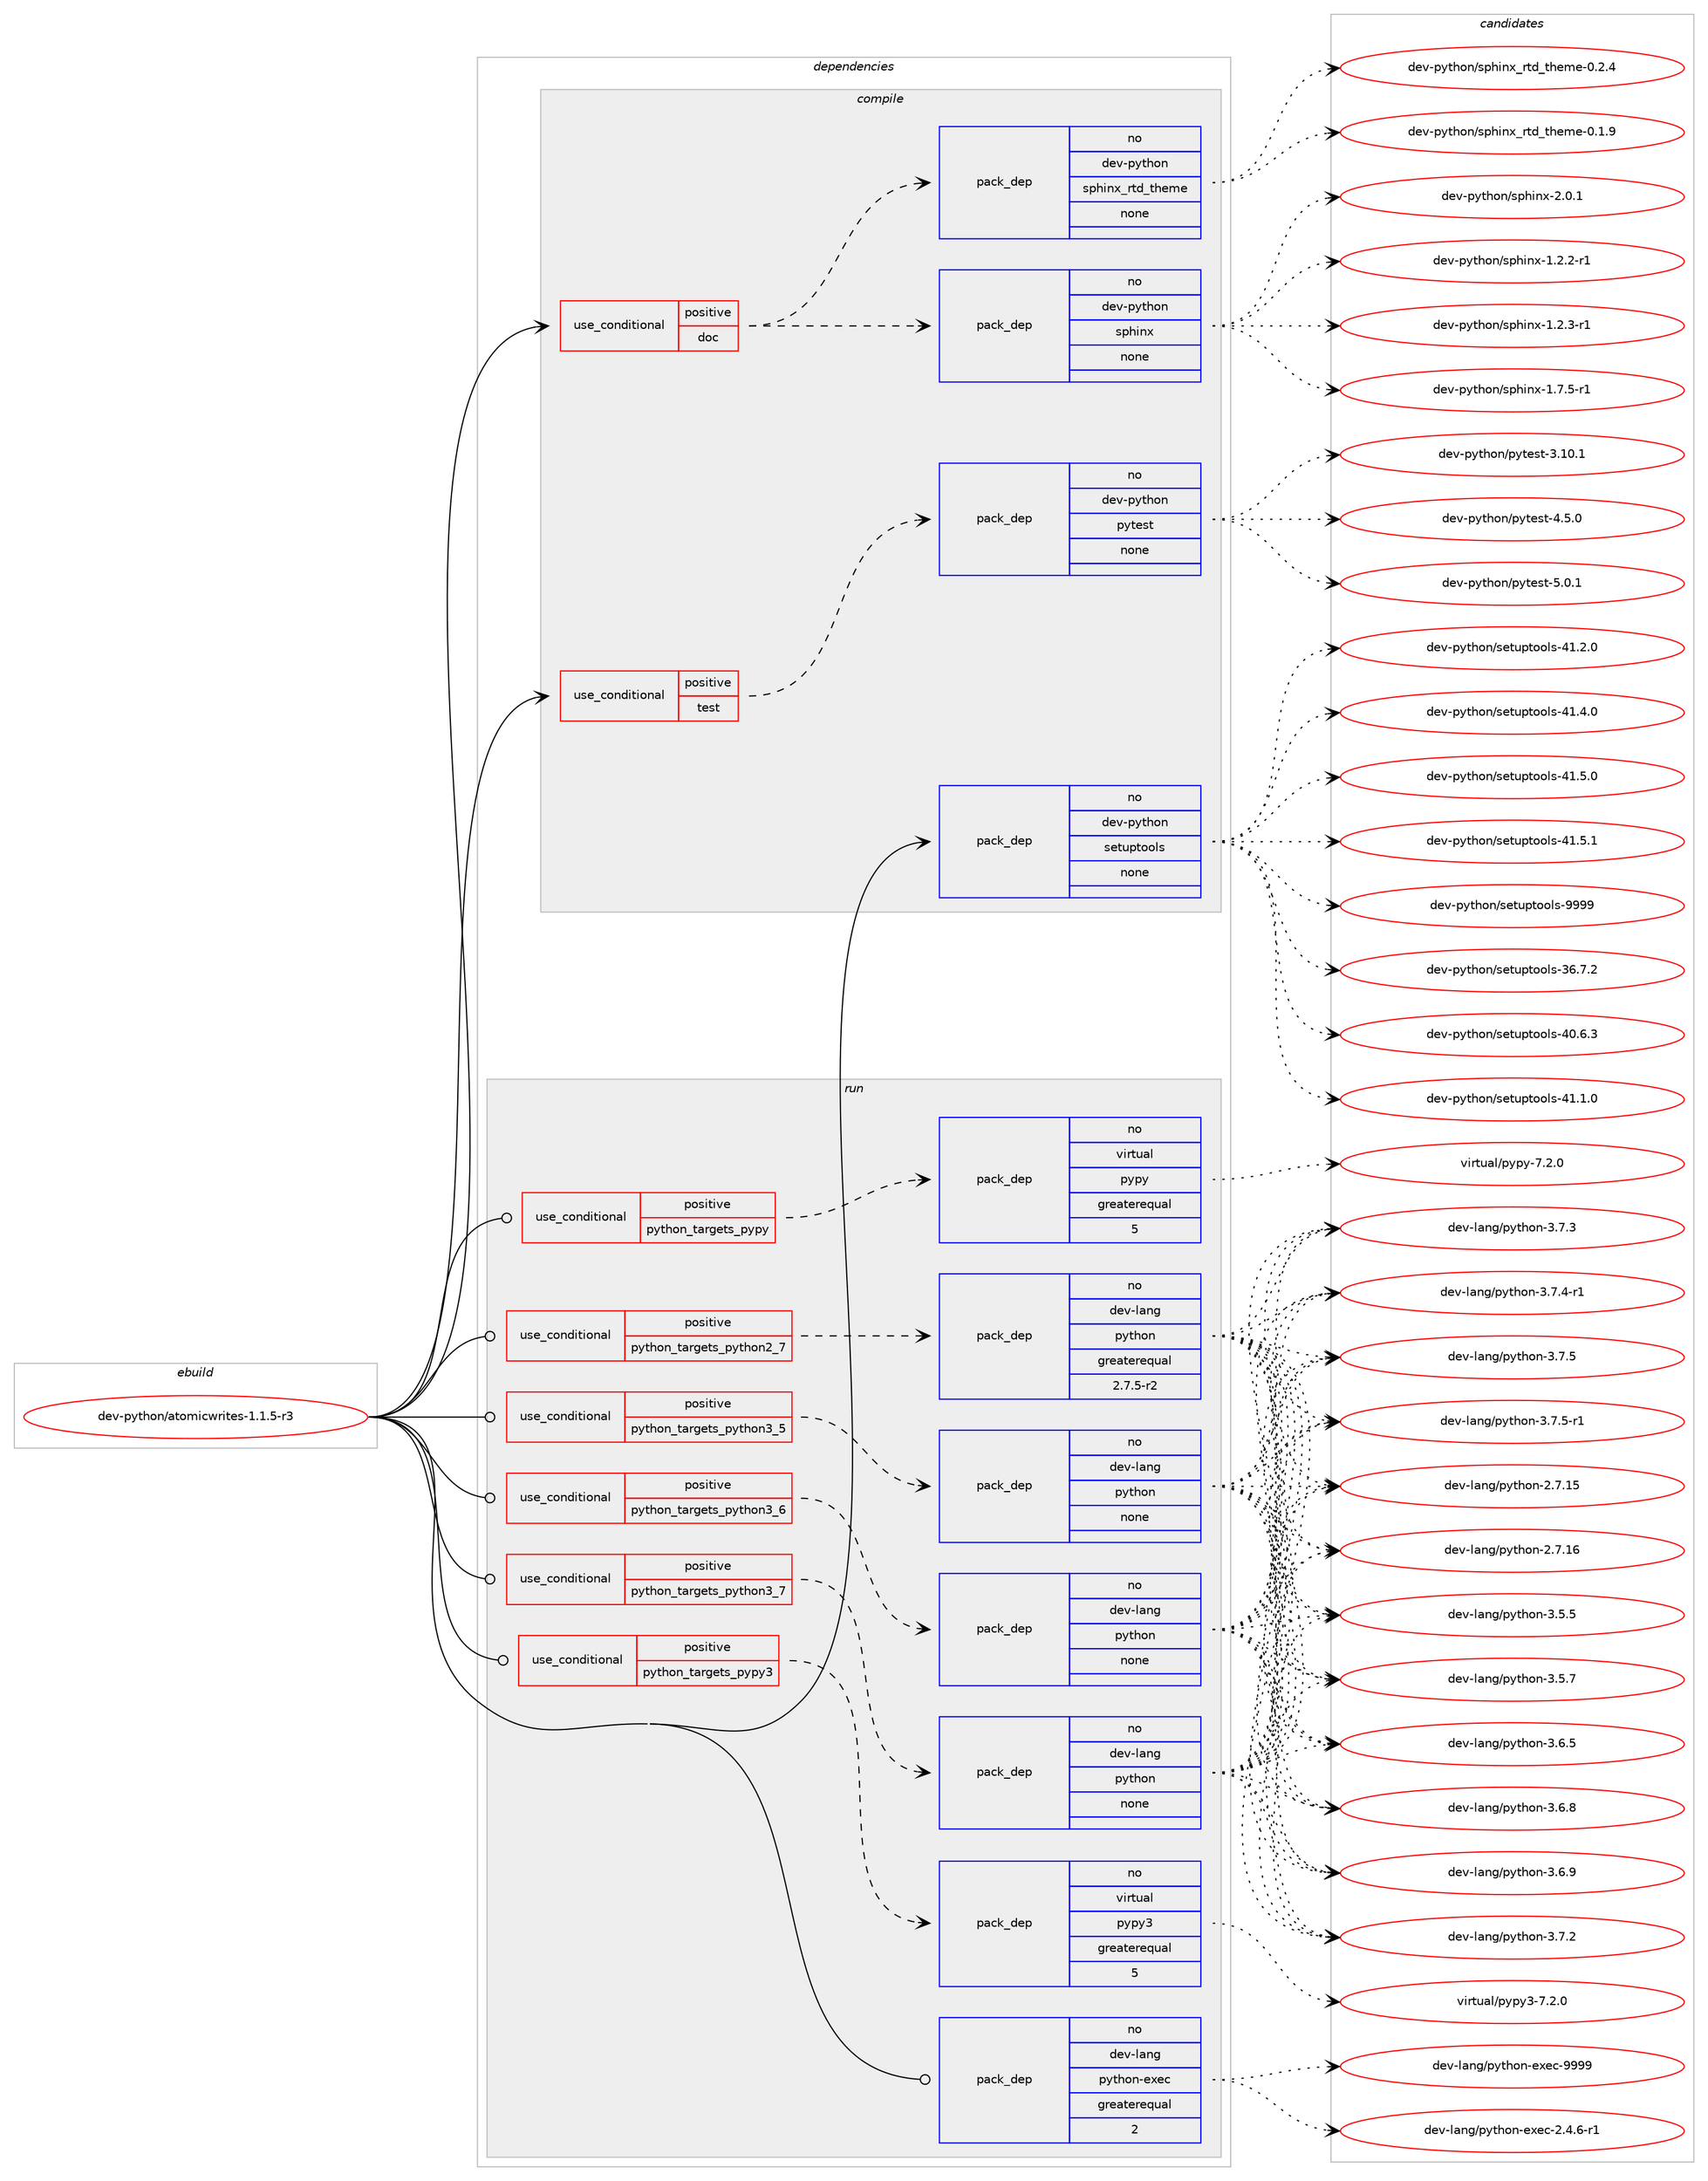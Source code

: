 digraph prolog {

# *************
# Graph options
# *************

newrank=true;
concentrate=true;
compound=true;
graph [rankdir=LR,fontname=Helvetica,fontsize=10,ranksep=1.5];#, ranksep=2.5, nodesep=0.2];
edge  [arrowhead=vee];
node  [fontname=Helvetica,fontsize=10];

# **********
# The ebuild
# **********

subgraph cluster_leftcol {
color=gray;
rank=same;
label=<<i>ebuild</i>>;
id [label="dev-python/atomicwrites-1.1.5-r3", color=red, width=4, href="../dev-python/atomicwrites-1.1.5-r3.svg"];
}

# ****************
# The dependencies
# ****************

subgraph cluster_midcol {
color=gray;
label=<<i>dependencies</i>>;
subgraph cluster_compile {
fillcolor="#eeeeee";
style=filled;
label=<<i>compile</i>>;
subgraph cond136424 {
dependency595173 [label=<<TABLE BORDER="0" CELLBORDER="1" CELLSPACING="0" CELLPADDING="4"><TR><TD ROWSPAN="3" CELLPADDING="10">use_conditional</TD></TR><TR><TD>positive</TD></TR><TR><TD>doc</TD></TR></TABLE>>, shape=none, color=red];
subgraph pack446977 {
dependency595174 [label=<<TABLE BORDER="0" CELLBORDER="1" CELLSPACING="0" CELLPADDING="4" WIDTH="220"><TR><TD ROWSPAN="6" CELLPADDING="30">pack_dep</TD></TR><TR><TD WIDTH="110">no</TD></TR><TR><TD>dev-python</TD></TR><TR><TD>sphinx</TD></TR><TR><TD>none</TD></TR><TR><TD></TD></TR></TABLE>>, shape=none, color=blue];
}
dependency595173:e -> dependency595174:w [weight=20,style="dashed",arrowhead="vee"];
subgraph pack446978 {
dependency595175 [label=<<TABLE BORDER="0" CELLBORDER="1" CELLSPACING="0" CELLPADDING="4" WIDTH="220"><TR><TD ROWSPAN="6" CELLPADDING="30">pack_dep</TD></TR><TR><TD WIDTH="110">no</TD></TR><TR><TD>dev-python</TD></TR><TR><TD>sphinx_rtd_theme</TD></TR><TR><TD>none</TD></TR><TR><TD></TD></TR></TABLE>>, shape=none, color=blue];
}
dependency595173:e -> dependency595175:w [weight=20,style="dashed",arrowhead="vee"];
}
id:e -> dependency595173:w [weight=20,style="solid",arrowhead="vee"];
subgraph cond136425 {
dependency595176 [label=<<TABLE BORDER="0" CELLBORDER="1" CELLSPACING="0" CELLPADDING="4"><TR><TD ROWSPAN="3" CELLPADDING="10">use_conditional</TD></TR><TR><TD>positive</TD></TR><TR><TD>test</TD></TR></TABLE>>, shape=none, color=red];
subgraph pack446979 {
dependency595177 [label=<<TABLE BORDER="0" CELLBORDER="1" CELLSPACING="0" CELLPADDING="4" WIDTH="220"><TR><TD ROWSPAN="6" CELLPADDING="30">pack_dep</TD></TR><TR><TD WIDTH="110">no</TD></TR><TR><TD>dev-python</TD></TR><TR><TD>pytest</TD></TR><TR><TD>none</TD></TR><TR><TD></TD></TR></TABLE>>, shape=none, color=blue];
}
dependency595176:e -> dependency595177:w [weight=20,style="dashed",arrowhead="vee"];
}
id:e -> dependency595176:w [weight=20,style="solid",arrowhead="vee"];
subgraph pack446980 {
dependency595178 [label=<<TABLE BORDER="0" CELLBORDER="1" CELLSPACING="0" CELLPADDING="4" WIDTH="220"><TR><TD ROWSPAN="6" CELLPADDING="30">pack_dep</TD></TR><TR><TD WIDTH="110">no</TD></TR><TR><TD>dev-python</TD></TR><TR><TD>setuptools</TD></TR><TR><TD>none</TD></TR><TR><TD></TD></TR></TABLE>>, shape=none, color=blue];
}
id:e -> dependency595178:w [weight=20,style="solid",arrowhead="vee"];
}
subgraph cluster_compileandrun {
fillcolor="#eeeeee";
style=filled;
label=<<i>compile and run</i>>;
}
subgraph cluster_run {
fillcolor="#eeeeee";
style=filled;
label=<<i>run</i>>;
subgraph cond136426 {
dependency595179 [label=<<TABLE BORDER="0" CELLBORDER="1" CELLSPACING="0" CELLPADDING="4"><TR><TD ROWSPAN="3" CELLPADDING="10">use_conditional</TD></TR><TR><TD>positive</TD></TR><TR><TD>python_targets_pypy</TD></TR></TABLE>>, shape=none, color=red];
subgraph pack446981 {
dependency595180 [label=<<TABLE BORDER="0" CELLBORDER="1" CELLSPACING="0" CELLPADDING="4" WIDTH="220"><TR><TD ROWSPAN="6" CELLPADDING="30">pack_dep</TD></TR><TR><TD WIDTH="110">no</TD></TR><TR><TD>virtual</TD></TR><TR><TD>pypy</TD></TR><TR><TD>greaterequal</TD></TR><TR><TD>5</TD></TR></TABLE>>, shape=none, color=blue];
}
dependency595179:e -> dependency595180:w [weight=20,style="dashed",arrowhead="vee"];
}
id:e -> dependency595179:w [weight=20,style="solid",arrowhead="odot"];
subgraph cond136427 {
dependency595181 [label=<<TABLE BORDER="0" CELLBORDER="1" CELLSPACING="0" CELLPADDING="4"><TR><TD ROWSPAN="3" CELLPADDING="10">use_conditional</TD></TR><TR><TD>positive</TD></TR><TR><TD>python_targets_pypy3</TD></TR></TABLE>>, shape=none, color=red];
subgraph pack446982 {
dependency595182 [label=<<TABLE BORDER="0" CELLBORDER="1" CELLSPACING="0" CELLPADDING="4" WIDTH="220"><TR><TD ROWSPAN="6" CELLPADDING="30">pack_dep</TD></TR><TR><TD WIDTH="110">no</TD></TR><TR><TD>virtual</TD></TR><TR><TD>pypy3</TD></TR><TR><TD>greaterequal</TD></TR><TR><TD>5</TD></TR></TABLE>>, shape=none, color=blue];
}
dependency595181:e -> dependency595182:w [weight=20,style="dashed",arrowhead="vee"];
}
id:e -> dependency595181:w [weight=20,style="solid",arrowhead="odot"];
subgraph cond136428 {
dependency595183 [label=<<TABLE BORDER="0" CELLBORDER="1" CELLSPACING="0" CELLPADDING="4"><TR><TD ROWSPAN="3" CELLPADDING="10">use_conditional</TD></TR><TR><TD>positive</TD></TR><TR><TD>python_targets_python2_7</TD></TR></TABLE>>, shape=none, color=red];
subgraph pack446983 {
dependency595184 [label=<<TABLE BORDER="0" CELLBORDER="1" CELLSPACING="0" CELLPADDING="4" WIDTH="220"><TR><TD ROWSPAN="6" CELLPADDING="30">pack_dep</TD></TR><TR><TD WIDTH="110">no</TD></TR><TR><TD>dev-lang</TD></TR><TR><TD>python</TD></TR><TR><TD>greaterequal</TD></TR><TR><TD>2.7.5-r2</TD></TR></TABLE>>, shape=none, color=blue];
}
dependency595183:e -> dependency595184:w [weight=20,style="dashed",arrowhead="vee"];
}
id:e -> dependency595183:w [weight=20,style="solid",arrowhead="odot"];
subgraph cond136429 {
dependency595185 [label=<<TABLE BORDER="0" CELLBORDER="1" CELLSPACING="0" CELLPADDING="4"><TR><TD ROWSPAN="3" CELLPADDING="10">use_conditional</TD></TR><TR><TD>positive</TD></TR><TR><TD>python_targets_python3_5</TD></TR></TABLE>>, shape=none, color=red];
subgraph pack446984 {
dependency595186 [label=<<TABLE BORDER="0" CELLBORDER="1" CELLSPACING="0" CELLPADDING="4" WIDTH="220"><TR><TD ROWSPAN="6" CELLPADDING="30">pack_dep</TD></TR><TR><TD WIDTH="110">no</TD></TR><TR><TD>dev-lang</TD></TR><TR><TD>python</TD></TR><TR><TD>none</TD></TR><TR><TD></TD></TR></TABLE>>, shape=none, color=blue];
}
dependency595185:e -> dependency595186:w [weight=20,style="dashed",arrowhead="vee"];
}
id:e -> dependency595185:w [weight=20,style="solid",arrowhead="odot"];
subgraph cond136430 {
dependency595187 [label=<<TABLE BORDER="0" CELLBORDER="1" CELLSPACING="0" CELLPADDING="4"><TR><TD ROWSPAN="3" CELLPADDING="10">use_conditional</TD></TR><TR><TD>positive</TD></TR><TR><TD>python_targets_python3_6</TD></TR></TABLE>>, shape=none, color=red];
subgraph pack446985 {
dependency595188 [label=<<TABLE BORDER="0" CELLBORDER="1" CELLSPACING="0" CELLPADDING="4" WIDTH="220"><TR><TD ROWSPAN="6" CELLPADDING="30">pack_dep</TD></TR><TR><TD WIDTH="110">no</TD></TR><TR><TD>dev-lang</TD></TR><TR><TD>python</TD></TR><TR><TD>none</TD></TR><TR><TD></TD></TR></TABLE>>, shape=none, color=blue];
}
dependency595187:e -> dependency595188:w [weight=20,style="dashed",arrowhead="vee"];
}
id:e -> dependency595187:w [weight=20,style="solid",arrowhead="odot"];
subgraph cond136431 {
dependency595189 [label=<<TABLE BORDER="0" CELLBORDER="1" CELLSPACING="0" CELLPADDING="4"><TR><TD ROWSPAN="3" CELLPADDING="10">use_conditional</TD></TR><TR><TD>positive</TD></TR><TR><TD>python_targets_python3_7</TD></TR></TABLE>>, shape=none, color=red];
subgraph pack446986 {
dependency595190 [label=<<TABLE BORDER="0" CELLBORDER="1" CELLSPACING="0" CELLPADDING="4" WIDTH="220"><TR><TD ROWSPAN="6" CELLPADDING="30">pack_dep</TD></TR><TR><TD WIDTH="110">no</TD></TR><TR><TD>dev-lang</TD></TR><TR><TD>python</TD></TR><TR><TD>none</TD></TR><TR><TD></TD></TR></TABLE>>, shape=none, color=blue];
}
dependency595189:e -> dependency595190:w [weight=20,style="dashed",arrowhead="vee"];
}
id:e -> dependency595189:w [weight=20,style="solid",arrowhead="odot"];
subgraph pack446987 {
dependency595191 [label=<<TABLE BORDER="0" CELLBORDER="1" CELLSPACING="0" CELLPADDING="4" WIDTH="220"><TR><TD ROWSPAN="6" CELLPADDING="30">pack_dep</TD></TR><TR><TD WIDTH="110">no</TD></TR><TR><TD>dev-lang</TD></TR><TR><TD>python-exec</TD></TR><TR><TD>greaterequal</TD></TR><TR><TD>2</TD></TR></TABLE>>, shape=none, color=blue];
}
id:e -> dependency595191:w [weight=20,style="solid",arrowhead="odot"];
}
}

# **************
# The candidates
# **************

subgraph cluster_choices {
rank=same;
color=gray;
label=<<i>candidates</i>>;

subgraph choice446977 {
color=black;
nodesep=1;
choice10010111845112121116104111110471151121041051101204549465046504511449 [label="dev-python/sphinx-1.2.2-r1", color=red, width=4,href="../dev-python/sphinx-1.2.2-r1.svg"];
choice10010111845112121116104111110471151121041051101204549465046514511449 [label="dev-python/sphinx-1.2.3-r1", color=red, width=4,href="../dev-python/sphinx-1.2.3-r1.svg"];
choice10010111845112121116104111110471151121041051101204549465546534511449 [label="dev-python/sphinx-1.7.5-r1", color=red, width=4,href="../dev-python/sphinx-1.7.5-r1.svg"];
choice1001011184511212111610411111047115112104105110120455046484649 [label="dev-python/sphinx-2.0.1", color=red, width=4,href="../dev-python/sphinx-2.0.1.svg"];
dependency595174:e -> choice10010111845112121116104111110471151121041051101204549465046504511449:w [style=dotted,weight="100"];
dependency595174:e -> choice10010111845112121116104111110471151121041051101204549465046514511449:w [style=dotted,weight="100"];
dependency595174:e -> choice10010111845112121116104111110471151121041051101204549465546534511449:w [style=dotted,weight="100"];
dependency595174:e -> choice1001011184511212111610411111047115112104105110120455046484649:w [style=dotted,weight="100"];
}
subgraph choice446978 {
color=black;
nodesep=1;
choice10010111845112121116104111110471151121041051101209511411610095116104101109101454846494657 [label="dev-python/sphinx_rtd_theme-0.1.9", color=red, width=4,href="../dev-python/sphinx_rtd_theme-0.1.9.svg"];
choice10010111845112121116104111110471151121041051101209511411610095116104101109101454846504652 [label="dev-python/sphinx_rtd_theme-0.2.4", color=red, width=4,href="../dev-python/sphinx_rtd_theme-0.2.4.svg"];
dependency595175:e -> choice10010111845112121116104111110471151121041051101209511411610095116104101109101454846494657:w [style=dotted,weight="100"];
dependency595175:e -> choice10010111845112121116104111110471151121041051101209511411610095116104101109101454846504652:w [style=dotted,weight="100"];
}
subgraph choice446979 {
color=black;
nodesep=1;
choice100101118451121211161041111104711212111610111511645514649484649 [label="dev-python/pytest-3.10.1", color=red, width=4,href="../dev-python/pytest-3.10.1.svg"];
choice1001011184511212111610411111047112121116101115116455246534648 [label="dev-python/pytest-4.5.0", color=red, width=4,href="../dev-python/pytest-4.5.0.svg"];
choice1001011184511212111610411111047112121116101115116455346484649 [label="dev-python/pytest-5.0.1", color=red, width=4,href="../dev-python/pytest-5.0.1.svg"];
dependency595177:e -> choice100101118451121211161041111104711212111610111511645514649484649:w [style=dotted,weight="100"];
dependency595177:e -> choice1001011184511212111610411111047112121116101115116455246534648:w [style=dotted,weight="100"];
dependency595177:e -> choice1001011184511212111610411111047112121116101115116455346484649:w [style=dotted,weight="100"];
}
subgraph choice446980 {
color=black;
nodesep=1;
choice100101118451121211161041111104711510111611711211611111110811545515446554650 [label="dev-python/setuptools-36.7.2", color=red, width=4,href="../dev-python/setuptools-36.7.2.svg"];
choice100101118451121211161041111104711510111611711211611111110811545524846544651 [label="dev-python/setuptools-40.6.3", color=red, width=4,href="../dev-python/setuptools-40.6.3.svg"];
choice100101118451121211161041111104711510111611711211611111110811545524946494648 [label="dev-python/setuptools-41.1.0", color=red, width=4,href="../dev-python/setuptools-41.1.0.svg"];
choice100101118451121211161041111104711510111611711211611111110811545524946504648 [label="dev-python/setuptools-41.2.0", color=red, width=4,href="../dev-python/setuptools-41.2.0.svg"];
choice100101118451121211161041111104711510111611711211611111110811545524946524648 [label="dev-python/setuptools-41.4.0", color=red, width=4,href="../dev-python/setuptools-41.4.0.svg"];
choice100101118451121211161041111104711510111611711211611111110811545524946534648 [label="dev-python/setuptools-41.5.0", color=red, width=4,href="../dev-python/setuptools-41.5.0.svg"];
choice100101118451121211161041111104711510111611711211611111110811545524946534649 [label="dev-python/setuptools-41.5.1", color=red, width=4,href="../dev-python/setuptools-41.5.1.svg"];
choice10010111845112121116104111110471151011161171121161111111081154557575757 [label="dev-python/setuptools-9999", color=red, width=4,href="../dev-python/setuptools-9999.svg"];
dependency595178:e -> choice100101118451121211161041111104711510111611711211611111110811545515446554650:w [style=dotted,weight="100"];
dependency595178:e -> choice100101118451121211161041111104711510111611711211611111110811545524846544651:w [style=dotted,weight="100"];
dependency595178:e -> choice100101118451121211161041111104711510111611711211611111110811545524946494648:w [style=dotted,weight="100"];
dependency595178:e -> choice100101118451121211161041111104711510111611711211611111110811545524946504648:w [style=dotted,weight="100"];
dependency595178:e -> choice100101118451121211161041111104711510111611711211611111110811545524946524648:w [style=dotted,weight="100"];
dependency595178:e -> choice100101118451121211161041111104711510111611711211611111110811545524946534648:w [style=dotted,weight="100"];
dependency595178:e -> choice100101118451121211161041111104711510111611711211611111110811545524946534649:w [style=dotted,weight="100"];
dependency595178:e -> choice10010111845112121116104111110471151011161171121161111111081154557575757:w [style=dotted,weight="100"];
}
subgraph choice446981 {
color=black;
nodesep=1;
choice1181051141161179710847112121112121455546504648 [label="virtual/pypy-7.2.0", color=red, width=4,href="../virtual/pypy-7.2.0.svg"];
dependency595180:e -> choice1181051141161179710847112121112121455546504648:w [style=dotted,weight="100"];
}
subgraph choice446982 {
color=black;
nodesep=1;
choice118105114116117971084711212111212151455546504648 [label="virtual/pypy3-7.2.0", color=red, width=4,href="../virtual/pypy3-7.2.0.svg"];
dependency595182:e -> choice118105114116117971084711212111212151455546504648:w [style=dotted,weight="100"];
}
subgraph choice446983 {
color=black;
nodesep=1;
choice10010111845108971101034711212111610411111045504655464953 [label="dev-lang/python-2.7.15", color=red, width=4,href="../dev-lang/python-2.7.15.svg"];
choice10010111845108971101034711212111610411111045504655464954 [label="dev-lang/python-2.7.16", color=red, width=4,href="../dev-lang/python-2.7.16.svg"];
choice100101118451089711010347112121116104111110455146534653 [label="dev-lang/python-3.5.5", color=red, width=4,href="../dev-lang/python-3.5.5.svg"];
choice100101118451089711010347112121116104111110455146534655 [label="dev-lang/python-3.5.7", color=red, width=4,href="../dev-lang/python-3.5.7.svg"];
choice100101118451089711010347112121116104111110455146544653 [label="dev-lang/python-3.6.5", color=red, width=4,href="../dev-lang/python-3.6.5.svg"];
choice100101118451089711010347112121116104111110455146544656 [label="dev-lang/python-3.6.8", color=red, width=4,href="../dev-lang/python-3.6.8.svg"];
choice100101118451089711010347112121116104111110455146544657 [label="dev-lang/python-3.6.9", color=red, width=4,href="../dev-lang/python-3.6.9.svg"];
choice100101118451089711010347112121116104111110455146554650 [label="dev-lang/python-3.7.2", color=red, width=4,href="../dev-lang/python-3.7.2.svg"];
choice100101118451089711010347112121116104111110455146554651 [label="dev-lang/python-3.7.3", color=red, width=4,href="../dev-lang/python-3.7.3.svg"];
choice1001011184510897110103471121211161041111104551465546524511449 [label="dev-lang/python-3.7.4-r1", color=red, width=4,href="../dev-lang/python-3.7.4-r1.svg"];
choice100101118451089711010347112121116104111110455146554653 [label="dev-lang/python-3.7.5", color=red, width=4,href="../dev-lang/python-3.7.5.svg"];
choice1001011184510897110103471121211161041111104551465546534511449 [label="dev-lang/python-3.7.5-r1", color=red, width=4,href="../dev-lang/python-3.7.5-r1.svg"];
dependency595184:e -> choice10010111845108971101034711212111610411111045504655464953:w [style=dotted,weight="100"];
dependency595184:e -> choice10010111845108971101034711212111610411111045504655464954:w [style=dotted,weight="100"];
dependency595184:e -> choice100101118451089711010347112121116104111110455146534653:w [style=dotted,weight="100"];
dependency595184:e -> choice100101118451089711010347112121116104111110455146534655:w [style=dotted,weight="100"];
dependency595184:e -> choice100101118451089711010347112121116104111110455146544653:w [style=dotted,weight="100"];
dependency595184:e -> choice100101118451089711010347112121116104111110455146544656:w [style=dotted,weight="100"];
dependency595184:e -> choice100101118451089711010347112121116104111110455146544657:w [style=dotted,weight="100"];
dependency595184:e -> choice100101118451089711010347112121116104111110455146554650:w [style=dotted,weight="100"];
dependency595184:e -> choice100101118451089711010347112121116104111110455146554651:w [style=dotted,weight="100"];
dependency595184:e -> choice1001011184510897110103471121211161041111104551465546524511449:w [style=dotted,weight="100"];
dependency595184:e -> choice100101118451089711010347112121116104111110455146554653:w [style=dotted,weight="100"];
dependency595184:e -> choice1001011184510897110103471121211161041111104551465546534511449:w [style=dotted,weight="100"];
}
subgraph choice446984 {
color=black;
nodesep=1;
choice10010111845108971101034711212111610411111045504655464953 [label="dev-lang/python-2.7.15", color=red, width=4,href="../dev-lang/python-2.7.15.svg"];
choice10010111845108971101034711212111610411111045504655464954 [label="dev-lang/python-2.7.16", color=red, width=4,href="../dev-lang/python-2.7.16.svg"];
choice100101118451089711010347112121116104111110455146534653 [label="dev-lang/python-3.5.5", color=red, width=4,href="../dev-lang/python-3.5.5.svg"];
choice100101118451089711010347112121116104111110455146534655 [label="dev-lang/python-3.5.7", color=red, width=4,href="../dev-lang/python-3.5.7.svg"];
choice100101118451089711010347112121116104111110455146544653 [label="dev-lang/python-3.6.5", color=red, width=4,href="../dev-lang/python-3.6.5.svg"];
choice100101118451089711010347112121116104111110455146544656 [label="dev-lang/python-3.6.8", color=red, width=4,href="../dev-lang/python-3.6.8.svg"];
choice100101118451089711010347112121116104111110455146544657 [label="dev-lang/python-3.6.9", color=red, width=4,href="../dev-lang/python-3.6.9.svg"];
choice100101118451089711010347112121116104111110455146554650 [label="dev-lang/python-3.7.2", color=red, width=4,href="../dev-lang/python-3.7.2.svg"];
choice100101118451089711010347112121116104111110455146554651 [label="dev-lang/python-3.7.3", color=red, width=4,href="../dev-lang/python-3.7.3.svg"];
choice1001011184510897110103471121211161041111104551465546524511449 [label="dev-lang/python-3.7.4-r1", color=red, width=4,href="../dev-lang/python-3.7.4-r1.svg"];
choice100101118451089711010347112121116104111110455146554653 [label="dev-lang/python-3.7.5", color=red, width=4,href="../dev-lang/python-3.7.5.svg"];
choice1001011184510897110103471121211161041111104551465546534511449 [label="dev-lang/python-3.7.5-r1", color=red, width=4,href="../dev-lang/python-3.7.5-r1.svg"];
dependency595186:e -> choice10010111845108971101034711212111610411111045504655464953:w [style=dotted,weight="100"];
dependency595186:e -> choice10010111845108971101034711212111610411111045504655464954:w [style=dotted,weight="100"];
dependency595186:e -> choice100101118451089711010347112121116104111110455146534653:w [style=dotted,weight="100"];
dependency595186:e -> choice100101118451089711010347112121116104111110455146534655:w [style=dotted,weight="100"];
dependency595186:e -> choice100101118451089711010347112121116104111110455146544653:w [style=dotted,weight="100"];
dependency595186:e -> choice100101118451089711010347112121116104111110455146544656:w [style=dotted,weight="100"];
dependency595186:e -> choice100101118451089711010347112121116104111110455146544657:w [style=dotted,weight="100"];
dependency595186:e -> choice100101118451089711010347112121116104111110455146554650:w [style=dotted,weight="100"];
dependency595186:e -> choice100101118451089711010347112121116104111110455146554651:w [style=dotted,weight="100"];
dependency595186:e -> choice1001011184510897110103471121211161041111104551465546524511449:w [style=dotted,weight="100"];
dependency595186:e -> choice100101118451089711010347112121116104111110455146554653:w [style=dotted,weight="100"];
dependency595186:e -> choice1001011184510897110103471121211161041111104551465546534511449:w [style=dotted,weight="100"];
}
subgraph choice446985 {
color=black;
nodesep=1;
choice10010111845108971101034711212111610411111045504655464953 [label="dev-lang/python-2.7.15", color=red, width=4,href="../dev-lang/python-2.7.15.svg"];
choice10010111845108971101034711212111610411111045504655464954 [label="dev-lang/python-2.7.16", color=red, width=4,href="../dev-lang/python-2.7.16.svg"];
choice100101118451089711010347112121116104111110455146534653 [label="dev-lang/python-3.5.5", color=red, width=4,href="../dev-lang/python-3.5.5.svg"];
choice100101118451089711010347112121116104111110455146534655 [label="dev-lang/python-3.5.7", color=red, width=4,href="../dev-lang/python-3.5.7.svg"];
choice100101118451089711010347112121116104111110455146544653 [label="dev-lang/python-3.6.5", color=red, width=4,href="../dev-lang/python-3.6.5.svg"];
choice100101118451089711010347112121116104111110455146544656 [label="dev-lang/python-3.6.8", color=red, width=4,href="../dev-lang/python-3.6.8.svg"];
choice100101118451089711010347112121116104111110455146544657 [label="dev-lang/python-3.6.9", color=red, width=4,href="../dev-lang/python-3.6.9.svg"];
choice100101118451089711010347112121116104111110455146554650 [label="dev-lang/python-3.7.2", color=red, width=4,href="../dev-lang/python-3.7.2.svg"];
choice100101118451089711010347112121116104111110455146554651 [label="dev-lang/python-3.7.3", color=red, width=4,href="../dev-lang/python-3.7.3.svg"];
choice1001011184510897110103471121211161041111104551465546524511449 [label="dev-lang/python-3.7.4-r1", color=red, width=4,href="../dev-lang/python-3.7.4-r1.svg"];
choice100101118451089711010347112121116104111110455146554653 [label="dev-lang/python-3.7.5", color=red, width=4,href="../dev-lang/python-3.7.5.svg"];
choice1001011184510897110103471121211161041111104551465546534511449 [label="dev-lang/python-3.7.5-r1", color=red, width=4,href="../dev-lang/python-3.7.5-r1.svg"];
dependency595188:e -> choice10010111845108971101034711212111610411111045504655464953:w [style=dotted,weight="100"];
dependency595188:e -> choice10010111845108971101034711212111610411111045504655464954:w [style=dotted,weight="100"];
dependency595188:e -> choice100101118451089711010347112121116104111110455146534653:w [style=dotted,weight="100"];
dependency595188:e -> choice100101118451089711010347112121116104111110455146534655:w [style=dotted,weight="100"];
dependency595188:e -> choice100101118451089711010347112121116104111110455146544653:w [style=dotted,weight="100"];
dependency595188:e -> choice100101118451089711010347112121116104111110455146544656:w [style=dotted,weight="100"];
dependency595188:e -> choice100101118451089711010347112121116104111110455146544657:w [style=dotted,weight="100"];
dependency595188:e -> choice100101118451089711010347112121116104111110455146554650:w [style=dotted,weight="100"];
dependency595188:e -> choice100101118451089711010347112121116104111110455146554651:w [style=dotted,weight="100"];
dependency595188:e -> choice1001011184510897110103471121211161041111104551465546524511449:w [style=dotted,weight="100"];
dependency595188:e -> choice100101118451089711010347112121116104111110455146554653:w [style=dotted,weight="100"];
dependency595188:e -> choice1001011184510897110103471121211161041111104551465546534511449:w [style=dotted,weight="100"];
}
subgraph choice446986 {
color=black;
nodesep=1;
choice10010111845108971101034711212111610411111045504655464953 [label="dev-lang/python-2.7.15", color=red, width=4,href="../dev-lang/python-2.7.15.svg"];
choice10010111845108971101034711212111610411111045504655464954 [label="dev-lang/python-2.7.16", color=red, width=4,href="../dev-lang/python-2.7.16.svg"];
choice100101118451089711010347112121116104111110455146534653 [label="dev-lang/python-3.5.5", color=red, width=4,href="../dev-lang/python-3.5.5.svg"];
choice100101118451089711010347112121116104111110455146534655 [label="dev-lang/python-3.5.7", color=red, width=4,href="../dev-lang/python-3.5.7.svg"];
choice100101118451089711010347112121116104111110455146544653 [label="dev-lang/python-3.6.5", color=red, width=4,href="../dev-lang/python-3.6.5.svg"];
choice100101118451089711010347112121116104111110455146544656 [label="dev-lang/python-3.6.8", color=red, width=4,href="../dev-lang/python-3.6.8.svg"];
choice100101118451089711010347112121116104111110455146544657 [label="dev-lang/python-3.6.9", color=red, width=4,href="../dev-lang/python-3.6.9.svg"];
choice100101118451089711010347112121116104111110455146554650 [label="dev-lang/python-3.7.2", color=red, width=4,href="../dev-lang/python-3.7.2.svg"];
choice100101118451089711010347112121116104111110455146554651 [label="dev-lang/python-3.7.3", color=red, width=4,href="../dev-lang/python-3.7.3.svg"];
choice1001011184510897110103471121211161041111104551465546524511449 [label="dev-lang/python-3.7.4-r1", color=red, width=4,href="../dev-lang/python-3.7.4-r1.svg"];
choice100101118451089711010347112121116104111110455146554653 [label="dev-lang/python-3.7.5", color=red, width=4,href="../dev-lang/python-3.7.5.svg"];
choice1001011184510897110103471121211161041111104551465546534511449 [label="dev-lang/python-3.7.5-r1", color=red, width=4,href="../dev-lang/python-3.7.5-r1.svg"];
dependency595190:e -> choice10010111845108971101034711212111610411111045504655464953:w [style=dotted,weight="100"];
dependency595190:e -> choice10010111845108971101034711212111610411111045504655464954:w [style=dotted,weight="100"];
dependency595190:e -> choice100101118451089711010347112121116104111110455146534653:w [style=dotted,weight="100"];
dependency595190:e -> choice100101118451089711010347112121116104111110455146534655:w [style=dotted,weight="100"];
dependency595190:e -> choice100101118451089711010347112121116104111110455146544653:w [style=dotted,weight="100"];
dependency595190:e -> choice100101118451089711010347112121116104111110455146544656:w [style=dotted,weight="100"];
dependency595190:e -> choice100101118451089711010347112121116104111110455146544657:w [style=dotted,weight="100"];
dependency595190:e -> choice100101118451089711010347112121116104111110455146554650:w [style=dotted,weight="100"];
dependency595190:e -> choice100101118451089711010347112121116104111110455146554651:w [style=dotted,weight="100"];
dependency595190:e -> choice1001011184510897110103471121211161041111104551465546524511449:w [style=dotted,weight="100"];
dependency595190:e -> choice100101118451089711010347112121116104111110455146554653:w [style=dotted,weight="100"];
dependency595190:e -> choice1001011184510897110103471121211161041111104551465546534511449:w [style=dotted,weight="100"];
}
subgraph choice446987 {
color=black;
nodesep=1;
choice10010111845108971101034711212111610411111045101120101994550465246544511449 [label="dev-lang/python-exec-2.4.6-r1", color=red, width=4,href="../dev-lang/python-exec-2.4.6-r1.svg"];
choice10010111845108971101034711212111610411111045101120101994557575757 [label="dev-lang/python-exec-9999", color=red, width=4,href="../dev-lang/python-exec-9999.svg"];
dependency595191:e -> choice10010111845108971101034711212111610411111045101120101994550465246544511449:w [style=dotted,weight="100"];
dependency595191:e -> choice10010111845108971101034711212111610411111045101120101994557575757:w [style=dotted,weight="100"];
}
}

}
